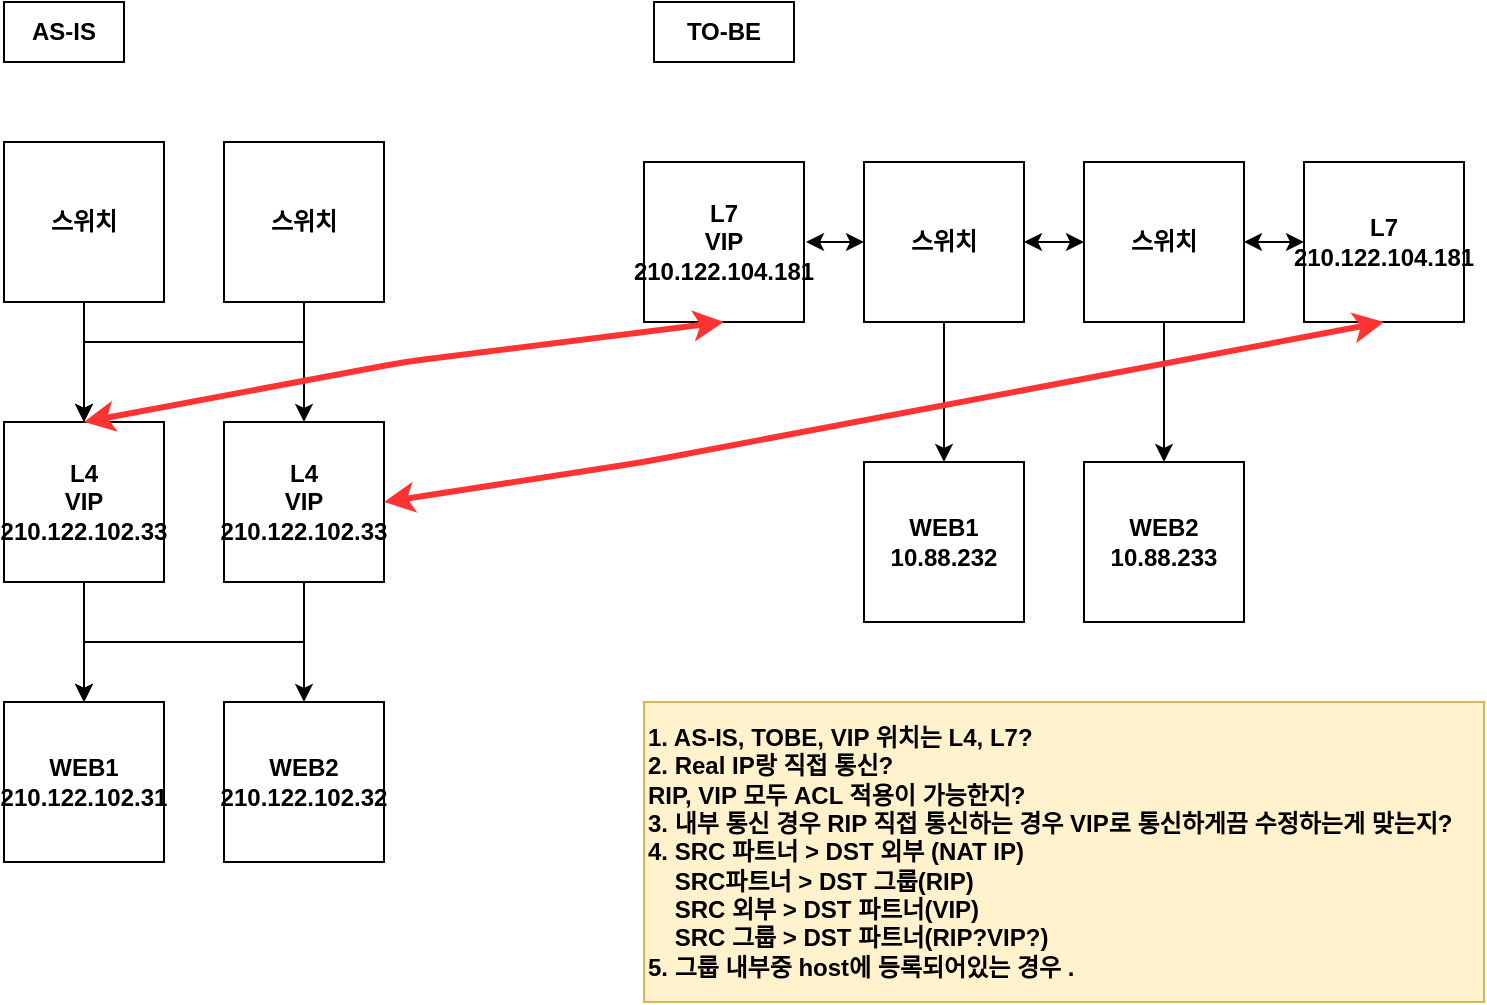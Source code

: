 <mxfile version="14.6.1" type="github">
  <diagram id="E9FJN7PyY-uKiUZsuDe3" name="Page-1">
    <mxGraphModel dx="1422" dy="772" grid="1" gridSize="10" guides="1" tooltips="1" connect="1" arrows="1" fold="1" page="1" pageScale="1" pageWidth="827" pageHeight="1169" math="0" shadow="0">
      <root>
        <mxCell id="0" />
        <mxCell id="1" parent="0" />
        <mxCell id="S9BM_q31SvFwsfb8aXy0-15" value="" style="edgeStyle=orthogonalEdgeStyle;rounded=0;orthogonalLoop=1;jettySize=auto;html=1;" parent="1" source="S9BM_q31SvFwsfb8aXy0-1" target="S9BM_q31SvFwsfb8aXy0-3" edge="1">
          <mxGeometry relative="1" as="geometry" />
        </mxCell>
        <mxCell id="S9BM_q31SvFwsfb8aXy0-1" value="스위치" style="whiteSpace=wrap;html=1;aspect=fixed;fontStyle=1" parent="1" vertex="1">
          <mxGeometry x="60" y="110" width="80" height="80" as="geometry" />
        </mxCell>
        <mxCell id="S9BM_q31SvFwsfb8aXy0-16" value="" style="edgeStyle=orthogonalEdgeStyle;rounded=0;orthogonalLoop=1;jettySize=auto;html=1;" parent="1" source="S9BM_q31SvFwsfb8aXy0-2" target="S9BM_q31SvFwsfb8aXy0-4" edge="1">
          <mxGeometry relative="1" as="geometry" />
        </mxCell>
        <mxCell id="S9BM_q31SvFwsfb8aXy0-20" style="edgeStyle=orthogonalEdgeStyle;rounded=0;orthogonalLoop=1;jettySize=auto;html=1;" parent="1" source="S9BM_q31SvFwsfb8aXy0-2" target="S9BM_q31SvFwsfb8aXy0-3" edge="1">
          <mxGeometry relative="1" as="geometry">
            <Array as="points">
              <mxPoint x="210" y="210" />
              <mxPoint x="100" y="210" />
            </Array>
          </mxGeometry>
        </mxCell>
        <mxCell id="S9BM_q31SvFwsfb8aXy0-2" value="스위치" style="whiteSpace=wrap;html=1;aspect=fixed;fontStyle=1" parent="1" vertex="1">
          <mxGeometry x="170" y="110" width="80" height="80" as="geometry" />
        </mxCell>
        <mxCell id="S9BM_q31SvFwsfb8aXy0-17" value="" style="edgeStyle=orthogonalEdgeStyle;rounded=0;orthogonalLoop=1;jettySize=auto;html=1;" parent="1" source="S9BM_q31SvFwsfb8aXy0-3" target="S9BM_q31SvFwsfb8aXy0-9" edge="1">
          <mxGeometry relative="1" as="geometry" />
        </mxCell>
        <mxCell id="S9BM_q31SvFwsfb8aXy0-3" value="L4&lt;br&gt;VIP&lt;br&gt;210.122.102.33" style="whiteSpace=wrap;html=1;aspect=fixed;fontStyle=1" parent="1" vertex="1">
          <mxGeometry x="60" y="250" width="80" height="80" as="geometry" />
        </mxCell>
        <mxCell id="S9BM_q31SvFwsfb8aXy0-18" value="" style="edgeStyle=orthogonalEdgeStyle;rounded=0;orthogonalLoop=1;jettySize=auto;html=1;" parent="1" source="S9BM_q31SvFwsfb8aXy0-4" target="S9BM_q31SvFwsfb8aXy0-10" edge="1">
          <mxGeometry relative="1" as="geometry" />
        </mxCell>
        <mxCell id="S9BM_q31SvFwsfb8aXy0-19" style="edgeStyle=orthogonalEdgeStyle;rounded=0;orthogonalLoop=1;jettySize=auto;html=1;" parent="1" source="S9BM_q31SvFwsfb8aXy0-4" target="S9BM_q31SvFwsfb8aXy0-9" edge="1">
          <mxGeometry relative="1" as="geometry">
            <Array as="points">
              <mxPoint x="210" y="360" />
              <mxPoint x="100" y="360" />
            </Array>
          </mxGeometry>
        </mxCell>
        <mxCell id="S9BM_q31SvFwsfb8aXy0-4" value="L4&lt;br&gt;VIP&lt;br&gt;210.122.102.33" style="whiteSpace=wrap;html=1;aspect=fixed;fontStyle=1" parent="1" vertex="1">
          <mxGeometry x="170" y="250" width="80" height="80" as="geometry" />
        </mxCell>
        <mxCell id="S9BM_q31SvFwsfb8aXy0-33" value="" style="edgeStyle=orthogonalEdgeStyle;rounded=0;orthogonalLoop=1;jettySize=auto;html=1;" parent="1" source="S9BM_q31SvFwsfb8aXy0-5" target="S9BM_q31SvFwsfb8aXy0-11" edge="1">
          <mxGeometry relative="1" as="geometry" />
        </mxCell>
        <mxCell id="S9BM_q31SvFwsfb8aXy0-5" value="스위치" style="whiteSpace=wrap;html=1;aspect=fixed;fontStyle=1" parent="1" vertex="1">
          <mxGeometry x="490" y="120" width="80" height="80" as="geometry" />
        </mxCell>
        <mxCell id="S9BM_q31SvFwsfb8aXy0-34" value="" style="edgeStyle=orthogonalEdgeStyle;rounded=0;orthogonalLoop=1;jettySize=auto;html=1;" parent="1" source="S9BM_q31SvFwsfb8aXy0-6" target="S9BM_q31SvFwsfb8aXy0-12" edge="1">
          <mxGeometry relative="1" as="geometry" />
        </mxCell>
        <mxCell id="S9BM_q31SvFwsfb8aXy0-6" value="스위치" style="whiteSpace=wrap;html=1;aspect=fixed;fontStyle=1" parent="1" vertex="1">
          <mxGeometry x="600" y="120" width="80" height="80" as="geometry" />
        </mxCell>
        <mxCell id="S9BM_q31SvFwsfb8aXy0-7" value="L7&lt;br&gt;VIP 210.122.104.181" style="whiteSpace=wrap;html=1;aspect=fixed;fontStyle=1" parent="1" vertex="1">
          <mxGeometry x="380" y="120" width="80" height="80" as="geometry" />
        </mxCell>
        <mxCell id="S9BM_q31SvFwsfb8aXy0-8" value="L7&lt;br&gt;210.122.104.181" style="whiteSpace=wrap;html=1;aspect=fixed;fontStyle=1" parent="1" vertex="1">
          <mxGeometry x="710" y="120" width="80" height="80" as="geometry" />
        </mxCell>
        <mxCell id="S9BM_q31SvFwsfb8aXy0-9" value="WEB1&lt;br&gt;210.122.102.31" style="whiteSpace=wrap;html=1;aspect=fixed;fontStyle=1" parent="1" vertex="1">
          <mxGeometry x="60" y="390" width="80" height="80" as="geometry" />
        </mxCell>
        <mxCell id="S9BM_q31SvFwsfb8aXy0-10" value="WEB2&lt;br&gt;210.122.102.32" style="whiteSpace=wrap;html=1;aspect=fixed;fontStyle=1" parent="1" vertex="1">
          <mxGeometry x="170" y="390" width="80" height="80" as="geometry" />
        </mxCell>
        <mxCell id="S9BM_q31SvFwsfb8aXy0-11" value="WEB1&lt;br&gt;10.88.232" style="whiteSpace=wrap;html=1;aspect=fixed;fontStyle=1" parent="1" vertex="1">
          <mxGeometry x="490" y="270" width="80" height="80" as="geometry" />
        </mxCell>
        <mxCell id="S9BM_q31SvFwsfb8aXy0-12" value="WEB2&lt;br&gt;10.88.233" style="whiteSpace=wrap;html=1;aspect=fixed;fontStyle=1" parent="1" vertex="1">
          <mxGeometry x="600" y="270" width="80" height="80" as="geometry" />
        </mxCell>
        <mxCell id="S9BM_q31SvFwsfb8aXy0-22" value="TO-BE" style="rounded=0;whiteSpace=wrap;html=1;fontStyle=1" parent="1" vertex="1">
          <mxGeometry x="385" y="40" width="70" height="30" as="geometry" />
        </mxCell>
        <mxCell id="S9BM_q31SvFwsfb8aXy0-23" value="AS-IS" style="rounded=0;whiteSpace=wrap;html=1;fontStyle=1" parent="1" vertex="1">
          <mxGeometry x="60" y="40" width="60" height="30" as="geometry" />
        </mxCell>
        <mxCell id="S9BM_q31SvFwsfb8aXy0-30" value="" style="endArrow=classic;startArrow=classic;html=1;" parent="1" edge="1">
          <mxGeometry width="50" height="50" relative="1" as="geometry">
            <mxPoint x="490" y="160" as="sourcePoint" />
            <mxPoint x="461" y="160" as="targetPoint" />
          </mxGeometry>
        </mxCell>
        <mxCell id="S9BM_q31SvFwsfb8aXy0-31" value="" style="endArrow=classic;startArrow=classic;html=1;entryX=1;entryY=0.5;entryDx=0;entryDy=0;" parent="1" source="S9BM_q31SvFwsfb8aXy0-6" target="S9BM_q31SvFwsfb8aXy0-5" edge="1">
          <mxGeometry width="50" height="50" relative="1" as="geometry">
            <mxPoint x="539" y="166" as="sourcePoint" />
            <mxPoint x="570" y="166" as="targetPoint" />
          </mxGeometry>
        </mxCell>
        <mxCell id="S9BM_q31SvFwsfb8aXy0-32" value="" style="endArrow=classic;startArrow=classic;html=1;exitX=0;exitY=0.5;exitDx=0;exitDy=0;entryX=1;entryY=0.5;entryDx=0;entryDy=0;" parent="1" source="S9BM_q31SvFwsfb8aXy0-8" target="S9BM_q31SvFwsfb8aXy0-6" edge="1">
          <mxGeometry width="50" height="50" relative="1" as="geometry">
            <mxPoint x="510" y="180" as="sourcePoint" />
            <mxPoint x="481" y="180" as="targetPoint" />
          </mxGeometry>
        </mxCell>
        <mxCell id="S9BM_q31SvFwsfb8aXy0-41" value="" style="endArrow=classic;startArrow=classic;html=1;entryX=0.5;entryY=1;entryDx=0;entryDy=0;exitX=0.5;exitY=0;exitDx=0;exitDy=0;strokeColor=#FF3333;strokeWidth=3;" parent="1" source="S9BM_q31SvFwsfb8aXy0-3" target="S9BM_q31SvFwsfb8aXy0-7" edge="1">
          <mxGeometry width="50" height="50" relative="1" as="geometry">
            <mxPoint x="420" y="240" as="sourcePoint" />
            <mxPoint x="430" y="310" as="targetPoint" />
            <Array as="points">
              <mxPoint x="260" y="220" />
            </Array>
          </mxGeometry>
        </mxCell>
        <mxCell id="S9BM_q31SvFwsfb8aXy0-42" value="" style="endArrow=classic;startArrow=classic;html=1;entryX=0.5;entryY=1;entryDx=0;entryDy=0;exitX=1;exitY=0.5;exitDx=0;exitDy=0;strokeColor=#FF3333;strokeWidth=3;" parent="1" source="S9BM_q31SvFwsfb8aXy0-4" target="S9BM_q31SvFwsfb8aXy0-8" edge="1">
          <mxGeometry width="50" height="50" relative="1" as="geometry">
            <mxPoint x="110" y="260" as="sourcePoint" />
            <mxPoint x="430" y="210" as="targetPoint" />
            <Array as="points">
              <mxPoint x="380" y="270" />
            </Array>
          </mxGeometry>
        </mxCell>
        <mxCell id="S9BM_q31SvFwsfb8aXy0-44" value="1. AS-IS, TOBE, VIP 위치는 L4, L7?&lt;br&gt;2. Real IP랑 직접 통신?&lt;br&gt;RIP, VIP 모두 ACL 적용이 가능한지?&lt;br&gt;3. 내부 통신 경우 RIP 직접 통신하는 경우 VIP로 통신하게끔 수정하는게 맞는지?&lt;br&gt;4. SRC 파트너 &amp;gt; DST 외부 (NAT IP)&lt;br&gt;&amp;nbsp; &amp;nbsp; SRC파트너 &amp;gt; DST 그룹(RIP)&lt;br&gt;&amp;nbsp; &amp;nbsp; SRC 외부 &amp;gt; DST 파트너(VIP)&amp;nbsp; &amp;nbsp;&amp;nbsp;&lt;br&gt;&amp;nbsp; &amp;nbsp; SRC 그룹 &amp;gt; DST 파트너(RIP?VIP?)&amp;nbsp;&lt;br&gt;5. 그룹 내부중 host에 등록되어있는 경우 .&lt;br&gt;" style="rounded=0;whiteSpace=wrap;html=1;fontStyle=1;align=left;fillColor=#fff2cc;strokeColor=#d6b656;" parent="1" vertex="1">
          <mxGeometry x="380" y="390" width="420" height="150" as="geometry" />
        </mxCell>
      </root>
    </mxGraphModel>
  </diagram>
</mxfile>
